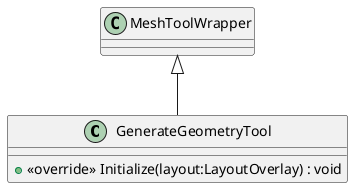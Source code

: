 @startuml
class GenerateGeometryTool {
    + <<override>> Initialize(layout:LayoutOverlay) : void
}
MeshToolWrapper <|-- GenerateGeometryTool
@enduml
